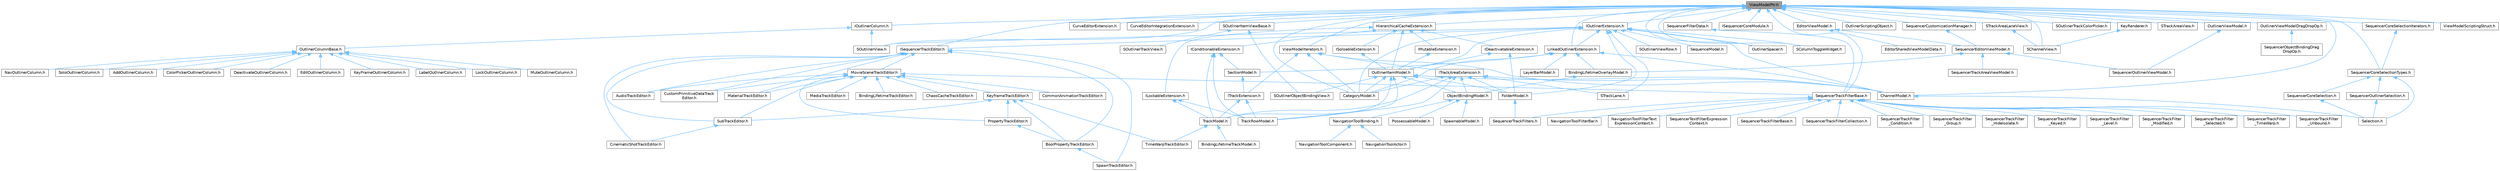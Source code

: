 digraph "ViewModelPtr.h"
{
 // INTERACTIVE_SVG=YES
 // LATEX_PDF_SIZE
  bgcolor="transparent";
  edge [fontname=Helvetica,fontsize=10,labelfontname=Helvetica,labelfontsize=10];
  node [fontname=Helvetica,fontsize=10,shape=box,height=0.2,width=0.4];
  Node1 [id="Node000001",label="ViewModelPtr.h",height=0.2,width=0.4,color="gray40", fillcolor="grey60", style="filled", fontcolor="black",tooltip=" "];
  Node1 -> Node2 [id="edge1_Node000001_Node000002",dir="back",color="steelblue1",style="solid",tooltip=" "];
  Node2 [id="Node000002",label="CategoryModel.h",height=0.2,width=0.4,color="grey40", fillcolor="white", style="filled",URL="$db/dfe/CategoryModel_8h.html",tooltip=" "];
  Node1 -> Node3 [id="edge2_Node000001_Node000003",dir="back",color="steelblue1",style="solid",tooltip=" "];
  Node3 [id="Node000003",label="ChannelModel.h",height=0.2,width=0.4,color="grey40", fillcolor="white", style="filled",URL="$de/d30/ChannelModel_8h.html",tooltip=" "];
  Node3 -> Node4 [id="edge3_Node000003_Node000004",dir="back",color="steelblue1",style="solid",tooltip=" "];
  Node4 [id="Node000004",label="Selection.h",height=0.2,width=0.4,color="grey40", fillcolor="white", style="filled",URL="$dd/dc2/Editor_2Sequencer_2Public_2MVVM_2Selection_2Selection_8h.html",tooltip=" "];
  Node1 -> Node5 [id="edge4_Node000001_Node000005",dir="back",color="steelblue1",style="solid",tooltip=" "];
  Node5 [id="Node000005",label="CurveEditorExtension.h",height=0.2,width=0.4,color="grey40", fillcolor="white", style="filled",URL="$da/d91/CurveEditorExtension_8h.html",tooltip=" "];
  Node1 -> Node6 [id="edge5_Node000001_Node000006",dir="back",color="steelblue1",style="solid",tooltip=" "];
  Node6 [id="Node000006",label="CurveEditorIntegrationExtension.h",height=0.2,width=0.4,color="grey40", fillcolor="white", style="filled",URL="$d9/ddc/CurveEditorIntegrationExtension_8h.html",tooltip=" "];
  Node1 -> Node7 [id="edge6_Node000001_Node000007",dir="back",color="steelblue1",style="solid",tooltip=" "];
  Node7 [id="Node000007",label="EditorViewModel.h",height=0.2,width=0.4,color="grey40", fillcolor="white", style="filled",URL="$da/d6b/EditorViewModel_8h.html",tooltip=" "];
  Node7 -> Node8 [id="edge7_Node000007_Node000008",dir="back",color="steelblue1",style="solid",tooltip=" "];
  Node8 [id="Node000008",label="EditorSharedViewModelData.h",height=0.2,width=0.4,color="grey40", fillcolor="white", style="filled",URL="$dd/dc7/EditorSharedViewModelData_8h.html",tooltip=" "];
  Node7 -> Node9 [id="edge8_Node000007_Node000009",dir="back",color="steelblue1",style="solid",tooltip=" "];
  Node9 [id="Node000009",label="SequencerEditorViewModel.h",height=0.2,width=0.4,color="grey40", fillcolor="white", style="filled",URL="$da/d57/SequencerEditorViewModel_8h.html",tooltip=" "];
  Node9 -> Node10 [id="edge9_Node000009_Node000010",dir="back",color="steelblue1",style="solid",tooltip=" "];
  Node10 [id="Node000010",label="BindingLifetimeOverlayModel.h",height=0.2,width=0.4,color="grey40", fillcolor="white", style="filled",URL="$d2/d69/BindingLifetimeOverlayModel_8h.html",tooltip=" "];
  Node10 -> Node11 [id="edge10_Node000010_Node000011",dir="back",color="steelblue1",style="solid",tooltip=" "];
  Node11 [id="Node000011",label="ObjectBindingModel.h",height=0.2,width=0.4,color="grey40", fillcolor="white", style="filled",URL="$de/dbc/ObjectBindingModel_8h.html",tooltip=" "];
  Node11 -> Node12 [id="edge11_Node000011_Node000012",dir="back",color="steelblue1",style="solid",tooltip=" "];
  Node12 [id="Node000012",label="NavigationToolBinding.h",height=0.2,width=0.4,color="grey40", fillcolor="white", style="filled",URL="$d0/db5/NavigationToolBinding_8h.html",tooltip=" "];
  Node12 -> Node13 [id="edge12_Node000012_Node000013",dir="back",color="steelblue1",style="solid",tooltip=" "];
  Node13 [id="Node000013",label="NavigationToolActor.h",height=0.2,width=0.4,color="grey40", fillcolor="white", style="filled",URL="$d6/da8/NavigationToolActor_8h.html",tooltip=" "];
  Node12 -> Node14 [id="edge13_Node000012_Node000014",dir="back",color="steelblue1",style="solid",tooltip=" "];
  Node14 [id="Node000014",label="NavigationToolComponent.h",height=0.2,width=0.4,color="grey40", fillcolor="white", style="filled",URL="$d7/dfc/NavigationToolComponent_8h.html",tooltip=" "];
  Node11 -> Node15 [id="edge14_Node000011_Node000015",dir="back",color="steelblue1",style="solid",tooltip=" "];
  Node15 [id="Node000015",label="PossessableModel.h",height=0.2,width=0.4,color="grey40", fillcolor="white", style="filled",URL="$d5/d01/PossessableModel_8h.html",tooltip=" "];
  Node11 -> Node16 [id="edge15_Node000011_Node000016",dir="back",color="steelblue1",style="solid",tooltip=" "];
  Node16 [id="Node000016",label="SpawnableModel.h",height=0.2,width=0.4,color="grey40", fillcolor="white", style="filled",URL="$d0/dd5/SpawnableModel_8h.html",tooltip=" "];
  Node9 -> Node17 [id="edge16_Node000009_Node000017",dir="back",color="steelblue1",style="solid",tooltip=" "];
  Node17 [id="Node000017",label="SequencerOutlinerViewModel.h",height=0.2,width=0.4,color="grey40", fillcolor="white", style="filled",URL="$da/d12/SequencerOutlinerViewModel_8h.html",tooltip=" "];
  Node9 -> Node18 [id="edge17_Node000009_Node000018",dir="back",color="steelblue1",style="solid",tooltip=" "];
  Node18 [id="Node000018",label="SequencerTrackAreaViewModel.h",height=0.2,width=0.4,color="grey40", fillcolor="white", style="filled",URL="$d9/dd2/SequencerTrackAreaViewModel_8h.html",tooltip=" "];
  Node1 -> Node19 [id="edge18_Node000001_Node000019",dir="back",color="steelblue1",style="solid",tooltip=" "];
  Node19 [id="Node000019",label="HierarchicalCacheExtension.h",height=0.2,width=0.4,color="grey40", fillcolor="white", style="filled",URL="$da/d29/HierarchicalCacheExtension_8h.html",tooltip=" "];
  Node19 -> Node20 [id="edge19_Node000019_Node000020",dir="back",color="steelblue1",style="solid",tooltip=" "];
  Node20 [id="Node000020",label="IConditionableExtension.h",height=0.2,width=0.4,color="grey40", fillcolor="white", style="filled",URL="$d3/d60/IConditionableExtension_8h.html",tooltip=" "];
  Node20 -> Node21 [id="edge20_Node000020_Node000021",dir="back",color="steelblue1",style="solid",tooltip=" "];
  Node21 [id="Node000021",label="SectionModel.h",height=0.2,width=0.4,color="grey40", fillcolor="white", style="filled",URL="$d7/d0c/SectionModel_8h.html",tooltip=" "];
  Node21 -> Node22 [id="edge21_Node000021_Node000022",dir="back",color="steelblue1",style="solid",tooltip=" "];
  Node22 [id="Node000022",label="ITrackExtension.h",height=0.2,width=0.4,color="grey40", fillcolor="white", style="filled",URL="$d4/d09/ITrackExtension_8h.html",tooltip=" "];
  Node22 -> Node23 [id="edge22_Node000022_Node000023",dir="back",color="steelblue1",style="solid",tooltip=" "];
  Node23 [id="Node000023",label="TrackModel.h",height=0.2,width=0.4,color="grey40", fillcolor="white", style="filled",URL="$db/d94/TrackModel_8h.html",tooltip=" "];
  Node23 -> Node24 [id="edge23_Node000023_Node000024",dir="back",color="steelblue1",style="solid",tooltip=" "];
  Node24 [id="Node000024",label="BindingLifetimeTrackModel.h",height=0.2,width=0.4,color="grey40", fillcolor="white", style="filled",URL="$d5/d30/BindingLifetimeTrackModel_8h.html",tooltip=" "];
  Node23 -> Node25 [id="edge24_Node000023_Node000025",dir="back",color="steelblue1",style="solid",tooltip=" "];
  Node25 [id="Node000025",label="TimeWarpTrackEditor.h",height=0.2,width=0.4,color="grey40", fillcolor="white", style="filled",URL="$dc/d2e/TimeWarpTrackEditor_8h.html",tooltip=" "];
  Node22 -> Node26 [id="edge25_Node000022_Node000026",dir="back",color="steelblue1",style="solid",tooltip=" "];
  Node26 [id="Node000026",label="TrackRowModel.h",height=0.2,width=0.4,color="grey40", fillcolor="white", style="filled",URL="$d8/db5/TrackRowModel_8h.html",tooltip=" "];
  Node20 -> Node23 [id="edge26_Node000020_Node000023",dir="back",color="steelblue1",style="solid",tooltip=" "];
  Node20 -> Node26 [id="edge27_Node000020_Node000026",dir="back",color="steelblue1",style="solid",tooltip=" "];
  Node19 -> Node27 [id="edge28_Node000019_Node000027",dir="back",color="steelblue1",style="solid",tooltip=" "];
  Node27 [id="Node000027",label="IDeactivatableExtension.h",height=0.2,width=0.4,color="grey40", fillcolor="white", style="filled",URL="$dd/d9e/IDeactivatableExtension_8h.html",tooltip=" "];
  Node27 -> Node28 [id="edge29_Node000027_Node000028",dir="back",color="steelblue1",style="solid",tooltip=" "];
  Node28 [id="Node000028",label="FolderModel.h",height=0.2,width=0.4,color="grey40", fillcolor="white", style="filled",URL="$d4/d1d/FolderModel_8h.html",tooltip=" "];
  Node28 -> Node29 [id="edge30_Node000028_Node000029",dir="back",color="steelblue1",style="solid",tooltip=" "];
  Node29 [id="Node000029",label="SequencerTrackFilters.h",height=0.2,width=0.4,color="grey40", fillcolor="white", style="filled",URL="$df/d72/SequencerTrackFilters_8h.html",tooltip=" "];
  Node27 -> Node30 [id="edge31_Node000027_Node000030",dir="back",color="steelblue1",style="solid",tooltip=" "];
  Node30 [id="Node000030",label="OutlinerItemModel.h",height=0.2,width=0.4,color="grey40", fillcolor="white", style="filled",URL="$da/dbf/OutlinerItemModel_8h.html",tooltip=" "];
  Node30 -> Node2 [id="edge32_Node000030_Node000002",dir="back",color="steelblue1",style="solid",tooltip=" "];
  Node30 -> Node3 [id="edge33_Node000030_Node000003",dir="back",color="steelblue1",style="solid",tooltip=" "];
  Node30 -> Node28 [id="edge34_Node000030_Node000028",dir="back",color="steelblue1",style="solid",tooltip=" "];
  Node30 -> Node11 [id="edge35_Node000030_Node000011",dir="back",color="steelblue1",style="solid",tooltip=" "];
  Node30 -> Node31 [id="edge36_Node000030_Node000031",dir="back",color="steelblue1",style="solid",tooltip=" "];
  Node31 [id="Node000031",label="SOutlinerObjectBindingView.h",height=0.2,width=0.4,color="grey40", fillcolor="white", style="filled",URL="$d1/dfa/SOutlinerObjectBindingView_8h.html",tooltip=" "];
  Node30 -> Node23 [id="edge37_Node000030_Node000023",dir="back",color="steelblue1",style="solid",tooltip=" "];
  Node30 -> Node26 [id="edge38_Node000030_Node000026",dir="back",color="steelblue1",style="solid",tooltip=" "];
  Node19 -> Node32 [id="edge39_Node000019_Node000032",dir="back",color="steelblue1",style="solid",tooltip=" "];
  Node32 [id="Node000032",label="ILockableExtension.h",height=0.2,width=0.4,color="grey40", fillcolor="white", style="filled",URL="$dd/d3f/ILockableExtension_8h.html",tooltip=" "];
  Node32 -> Node23 [id="edge40_Node000032_Node000023",dir="back",color="steelblue1",style="solid",tooltip=" "];
  Node32 -> Node26 [id="edge41_Node000032_Node000026",dir="back",color="steelblue1",style="solid",tooltip=" "];
  Node19 -> Node33 [id="edge42_Node000019_Node000033",dir="back",color="steelblue1",style="solid",tooltip=" "];
  Node33 [id="Node000033",label="IMutableExtension.h",height=0.2,width=0.4,color="grey40", fillcolor="white", style="filled",URL="$d9/dca/IMutableExtension_8h.html",tooltip=" "];
  Node33 -> Node30 [id="edge43_Node000033_Node000030",dir="back",color="steelblue1",style="solid",tooltip=" "];
  Node19 -> Node34 [id="edge44_Node000019_Node000034",dir="back",color="steelblue1",style="solid",tooltip=" "];
  Node34 [id="Node000034",label="ISoloableExtension.h",height=0.2,width=0.4,color="grey40", fillcolor="white", style="filled",URL="$d8/d58/ISoloableExtension_8h.html",tooltip=" "];
  Node34 -> Node30 [id="edge45_Node000034_Node000030",dir="back",color="steelblue1",style="solid",tooltip=" "];
  Node19 -> Node30 [id="edge46_Node000019_Node000030",dir="back",color="steelblue1",style="solid",tooltip=" "];
  Node1 -> Node35 [id="edge47_Node000001_Node000035",dir="back",color="steelblue1",style="solid",tooltip=" "];
  Node35 [id="Node000035",label="IOutlinerColumn.h",height=0.2,width=0.4,color="grey40", fillcolor="white", style="filled",URL="$d7/da4/IOutlinerColumn_8h.html",tooltip=" "];
  Node35 -> Node36 [id="edge48_Node000035_Node000036",dir="back",color="steelblue1",style="solid",tooltip=" "];
  Node36 [id="Node000036",label="OutlinerColumnBase.h",height=0.2,width=0.4,color="grey40", fillcolor="white", style="filled",URL="$df/dab/OutlinerColumnBase_8h.html",tooltip=" "];
  Node36 -> Node37 [id="edge49_Node000036_Node000037",dir="back",color="steelblue1",style="solid",tooltip=" "];
  Node37 [id="Node000037",label="AddOutlinerColumn.h",height=0.2,width=0.4,color="grey40", fillcolor="white", style="filled",URL="$d3/d3a/AddOutlinerColumn_8h.html",tooltip=" "];
  Node36 -> Node38 [id="edge50_Node000036_Node000038",dir="back",color="steelblue1",style="solid",tooltip=" "];
  Node38 [id="Node000038",label="ColorPickerOutlinerColumn.h",height=0.2,width=0.4,color="grey40", fillcolor="white", style="filled",URL="$d5/da7/ColorPickerOutlinerColumn_8h.html",tooltip=" "];
  Node36 -> Node39 [id="edge51_Node000036_Node000039",dir="back",color="steelblue1",style="solid",tooltip=" "];
  Node39 [id="Node000039",label="DeactivateOutlinerColumn.h",height=0.2,width=0.4,color="grey40", fillcolor="white", style="filled",URL="$d8/d5a/DeactivateOutlinerColumn_8h.html",tooltip=" "];
  Node36 -> Node40 [id="edge52_Node000036_Node000040",dir="back",color="steelblue1",style="solid",tooltip=" "];
  Node40 [id="Node000040",label="EditOutlinerColumn.h",height=0.2,width=0.4,color="grey40", fillcolor="white", style="filled",URL="$de/d18/EditOutlinerColumn_8h.html",tooltip=" "];
  Node36 -> Node41 [id="edge53_Node000036_Node000041",dir="back",color="steelblue1",style="solid",tooltip=" "];
  Node41 [id="Node000041",label="KeyFrameOutlinerColumn.h",height=0.2,width=0.4,color="grey40", fillcolor="white", style="filled",URL="$df/da3/KeyFrameOutlinerColumn_8h.html",tooltip=" "];
  Node36 -> Node42 [id="edge54_Node000036_Node000042",dir="back",color="steelblue1",style="solid",tooltip=" "];
  Node42 [id="Node000042",label="LabelOutlinerColumn.h",height=0.2,width=0.4,color="grey40", fillcolor="white", style="filled",URL="$d5/dba/LabelOutlinerColumn_8h.html",tooltip=" "];
  Node36 -> Node43 [id="edge55_Node000036_Node000043",dir="back",color="steelblue1",style="solid",tooltip=" "];
  Node43 [id="Node000043",label="LockOutlinerColumn.h",height=0.2,width=0.4,color="grey40", fillcolor="white", style="filled",URL="$d1/d70/LockOutlinerColumn_8h.html",tooltip=" "];
  Node36 -> Node44 [id="edge56_Node000036_Node000044",dir="back",color="steelblue1",style="solid",tooltip=" "];
  Node44 [id="Node000044",label="MuteOutlinerColumn.h",height=0.2,width=0.4,color="grey40", fillcolor="white", style="filled",URL="$d9/d68/MuteOutlinerColumn_8h.html",tooltip=" "];
  Node36 -> Node45 [id="edge57_Node000036_Node000045",dir="back",color="steelblue1",style="solid",tooltip=" "];
  Node45 [id="Node000045",label="NavOutlinerColumn.h",height=0.2,width=0.4,color="grey40", fillcolor="white", style="filled",URL="$d5/d7c/NavOutlinerColumn_8h.html",tooltip=" "];
  Node36 -> Node46 [id="edge58_Node000036_Node000046",dir="back",color="steelblue1",style="solid",tooltip=" "];
  Node46 [id="Node000046",label="SoloOutlinerColumn.h",height=0.2,width=0.4,color="grey40", fillcolor="white", style="filled",URL="$d5/dec/SoloOutlinerColumn_8h.html",tooltip=" "];
  Node35 -> Node47 [id="edge59_Node000035_Node000047",dir="back",color="steelblue1",style="solid",tooltip=" "];
  Node47 [id="Node000047",label="SOutlinerView.h",height=0.2,width=0.4,color="grey40", fillcolor="white", style="filled",URL="$d5/de1/SOutlinerView_8h.html",tooltip=" "];
  Node1 -> Node48 [id="edge60_Node000001_Node000048",dir="back",color="steelblue1",style="solid",tooltip=" "];
  Node48 [id="Node000048",label="IOutlinerExtension.h",height=0.2,width=0.4,color="grey40", fillcolor="white", style="filled",URL="$db/d1a/IOutlinerExtension_8h.html",tooltip=" "];
  Node48 -> Node2 [id="edge61_Node000048_Node000002",dir="back",color="steelblue1",style="solid",tooltip=" "];
  Node48 -> Node3 [id="edge62_Node000048_Node000003",dir="back",color="steelblue1",style="solid",tooltip=" "];
  Node48 -> Node28 [id="edge63_Node000048_Node000028",dir="back",color="steelblue1",style="solid",tooltip=" "];
  Node48 -> Node49 [id="edge64_Node000048_Node000049",dir="back",color="steelblue1",style="solid",tooltip=" "];
  Node49 [id="Node000049",label="ISequencerTrackEditor.h",height=0.2,width=0.4,color="grey40", fillcolor="white", style="filled",URL="$df/dca/ISequencerTrackEditor_8h.html",tooltip=" "];
  Node49 -> Node50 [id="edge65_Node000049_Node000050",dir="back",color="steelblue1",style="solid",tooltip=" "];
  Node50 [id="Node000050",label="AudioTrackEditor.h",height=0.2,width=0.4,color="grey40", fillcolor="white", style="filled",URL="$dd/d96/AudioTrackEditor_8h.html",tooltip=" "];
  Node49 -> Node51 [id="edge66_Node000049_Node000051",dir="back",color="steelblue1",style="solid",tooltip=" "];
  Node51 [id="Node000051",label="BoolPropertyTrackEditor.h",height=0.2,width=0.4,color="grey40", fillcolor="white", style="filled",URL="$db/d07/BoolPropertyTrackEditor_8h.html",tooltip=" "];
  Node51 -> Node52 [id="edge67_Node000051_Node000052",dir="back",color="steelblue1",style="solid",tooltip=" "];
  Node52 [id="Node000052",label="SpawnTrackEditor.h",height=0.2,width=0.4,color="grey40", fillcolor="white", style="filled",URL="$d5/dac/SpawnTrackEditor_8h.html",tooltip=" "];
  Node49 -> Node53 [id="edge68_Node000049_Node000053",dir="back",color="steelblue1",style="solid",tooltip=" "];
  Node53 [id="Node000053",label="CinematicShotTrackEditor.h",height=0.2,width=0.4,color="grey40", fillcolor="white", style="filled",URL="$d3/d0c/CinematicShotTrackEditor_8h.html",tooltip=" "];
  Node49 -> Node54 [id="edge69_Node000049_Node000054",dir="back",color="steelblue1",style="solid",tooltip=" "];
  Node54 [id="Node000054",label="CustomPrimitiveDataTrack\lEditor.h",height=0.2,width=0.4,color="grey40", fillcolor="white", style="filled",URL="$dc/d8f/CustomPrimitiveDataTrackEditor_8h.html",tooltip=" "];
  Node49 -> Node55 [id="edge70_Node000049_Node000055",dir="back",color="steelblue1",style="solid",tooltip=" "];
  Node55 [id="Node000055",label="MaterialTrackEditor.h",height=0.2,width=0.4,color="grey40", fillcolor="white", style="filled",URL="$d1/d9f/MaterialTrackEditor_8h.html",tooltip=" "];
  Node49 -> Node56 [id="edge71_Node000049_Node000056",dir="back",color="steelblue1",style="solid",tooltip=" "];
  Node56 [id="Node000056",label="MovieSceneTrackEditor.h",height=0.2,width=0.4,color="grey40", fillcolor="white", style="filled",URL="$db/d6c/MovieSceneTrackEditor_8h.html",tooltip=" "];
  Node56 -> Node50 [id="edge72_Node000056_Node000050",dir="back",color="steelblue1",style="solid",tooltip=" "];
  Node56 -> Node57 [id="edge73_Node000056_Node000057",dir="back",color="steelblue1",style="solid",tooltip=" "];
  Node57 [id="Node000057",label="BindingLifetimeTrackEditor.h",height=0.2,width=0.4,color="grey40", fillcolor="white", style="filled",URL="$db/d3c/BindingLifetimeTrackEditor_8h.html",tooltip=" "];
  Node56 -> Node58 [id="edge74_Node000056_Node000058",dir="back",color="steelblue1",style="solid",tooltip=" "];
  Node58 [id="Node000058",label="ChaosCacheTrackEditor.h",height=0.2,width=0.4,color="grey40", fillcolor="white", style="filled",URL="$db/d36/ChaosCacheTrackEditor_8h.html",tooltip=" "];
  Node56 -> Node59 [id="edge75_Node000056_Node000059",dir="back",color="steelblue1",style="solid",tooltip=" "];
  Node59 [id="Node000059",label="CommonAnimationTrackEditor.h",height=0.2,width=0.4,color="grey40", fillcolor="white", style="filled",URL="$d9/d6e/CommonAnimationTrackEditor_8h.html",tooltip=" "];
  Node56 -> Node54 [id="edge76_Node000056_Node000054",dir="back",color="steelblue1",style="solid",tooltip=" "];
  Node56 -> Node60 [id="edge77_Node000056_Node000060",dir="back",color="steelblue1",style="solid",tooltip=" "];
  Node60 [id="Node000060",label="KeyframeTrackEditor.h",height=0.2,width=0.4,color="grey40", fillcolor="white", style="filled",URL="$dd/d47/KeyframeTrackEditor_8h.html",tooltip=" "];
  Node60 -> Node51 [id="edge78_Node000060_Node000051",dir="back",color="steelblue1",style="solid",tooltip=" "];
  Node60 -> Node61 [id="edge79_Node000060_Node000061",dir="back",color="steelblue1",style="solid",tooltip=" "];
  Node61 [id="Node000061",label="PropertyTrackEditor.h",height=0.2,width=0.4,color="grey40", fillcolor="white", style="filled",URL="$da/d9a/PropertyTrackEditor_8h.html",tooltip=" "];
  Node61 -> Node51 [id="edge80_Node000061_Node000051",dir="back",color="steelblue1",style="solid",tooltip=" "];
  Node60 -> Node62 [id="edge81_Node000060_Node000062",dir="back",color="steelblue1",style="solid",tooltip=" "];
  Node62 [id="Node000062",label="SubTrackEditor.h",height=0.2,width=0.4,color="grey40", fillcolor="white", style="filled",URL="$d8/d5b/SubTrackEditor_8h.html",tooltip=" "];
  Node62 -> Node53 [id="edge82_Node000062_Node000053",dir="back",color="steelblue1",style="solid",tooltip=" "];
  Node60 -> Node25 [id="edge83_Node000060_Node000025",dir="back",color="steelblue1",style="solid",tooltip=" "];
  Node56 -> Node55 [id="edge84_Node000056_Node000055",dir="back",color="steelblue1",style="solid",tooltip=" "];
  Node56 -> Node63 [id="edge85_Node000056_Node000063",dir="back",color="steelblue1",style="solid",tooltip=" "];
  Node63 [id="Node000063",label="MediaTrackEditor.h",height=0.2,width=0.4,color="grey40", fillcolor="white", style="filled",URL="$d0/d41/MediaTrackEditor_8h.html",tooltip=" "];
  Node56 -> Node61 [id="edge86_Node000056_Node000061",dir="back",color="steelblue1",style="solid",tooltip=" "];
  Node56 -> Node64 [id="edge87_Node000056_Node000064",dir="back",color="steelblue1",style="solid",tooltip=" "];
  Node64 [id="Node000064",label="SequencerTrackFilterBase.h",height=0.2,width=0.4,color="grey40", fillcolor="white", style="filled",URL="$d8/def/Filters_2SequencerTrackFilterBase_8h.html",tooltip=" "];
  Node64 -> Node65 [id="edge88_Node000064_Node000065",dir="back",color="steelblue1",style="solid",tooltip=" "];
  Node65 [id="Node000065",label="NavigationToolFilterBar.h",height=0.2,width=0.4,color="grey40", fillcolor="white", style="filled",URL="$df/d14/NavigationToolFilterBar_8h.html",tooltip=" "];
  Node64 -> Node66 [id="edge89_Node000064_Node000066",dir="back",color="steelblue1",style="solid",tooltip=" "];
  Node66 [id="Node000066",label="NavigationToolFilterText\lExpressionContext.h",height=0.2,width=0.4,color="grey40", fillcolor="white", style="filled",URL="$d8/dd2/NavigationToolFilterTextExpressionContext_8h.html",tooltip=" "];
  Node64 -> Node67 [id="edge90_Node000064_Node000067",dir="back",color="steelblue1",style="solid",tooltip=" "];
  Node67 [id="Node000067",label="SequencerTextFilterExpression\lContext.h",height=0.2,width=0.4,color="grey40", fillcolor="white", style="filled",URL="$d0/d9f/SequencerTextFilterExpressionContext_8h.html",tooltip=" "];
  Node64 -> Node68 [id="edge91_Node000064_Node000068",dir="back",color="steelblue1",style="solid",tooltip=" "];
  Node68 [id="Node000068",label="SequencerTrackFilterBase.h",height=0.2,width=0.4,color="grey40", fillcolor="white", style="filled",URL="$d8/d4d/SequencerTrackFilterBase_8h.html",tooltip=" "];
  Node64 -> Node69 [id="edge92_Node000064_Node000069",dir="back",color="steelblue1",style="solid",tooltip=" "];
  Node69 [id="Node000069",label="SequencerTrackFilterCollection.h",height=0.2,width=0.4,color="grey40", fillcolor="white", style="filled",URL="$d8/de2/SequencerTrackFilterCollection_8h.html",tooltip=" "];
  Node64 -> Node70 [id="edge93_Node000064_Node000070",dir="back",color="steelblue1",style="solid",tooltip=" "];
  Node70 [id="Node000070",label="SequencerTrackFilter\l_Condition.h",height=0.2,width=0.4,color="grey40", fillcolor="white", style="filled",URL="$df/d17/SequencerTrackFilter__Condition_8h.html",tooltip=" "];
  Node64 -> Node71 [id="edge94_Node000064_Node000071",dir="back",color="steelblue1",style="solid",tooltip=" "];
  Node71 [id="Node000071",label="SequencerTrackFilter\l_Group.h",height=0.2,width=0.4,color="grey40", fillcolor="white", style="filled",URL="$da/dea/SequencerTrackFilter__Group_8h.html",tooltip=" "];
  Node64 -> Node72 [id="edge95_Node000064_Node000072",dir="back",color="steelblue1",style="solid",tooltip=" "];
  Node72 [id="Node000072",label="SequencerTrackFilter\l_HideIsolate.h",height=0.2,width=0.4,color="grey40", fillcolor="white", style="filled",URL="$d3/d55/SequencerTrackFilter__HideIsolate_8h.html",tooltip=" "];
  Node64 -> Node73 [id="edge96_Node000064_Node000073",dir="back",color="steelblue1",style="solid",tooltip=" "];
  Node73 [id="Node000073",label="SequencerTrackFilter\l_Keyed.h",height=0.2,width=0.4,color="grey40", fillcolor="white", style="filled",URL="$d4/d2d/SequencerTrackFilter__Keyed_8h.html",tooltip=" "];
  Node64 -> Node74 [id="edge97_Node000064_Node000074",dir="back",color="steelblue1",style="solid",tooltip=" "];
  Node74 [id="Node000074",label="SequencerTrackFilter\l_Level.h",height=0.2,width=0.4,color="grey40", fillcolor="white", style="filled",URL="$d2/d6c/SequencerTrackFilter__Level_8h.html",tooltip=" "];
  Node64 -> Node75 [id="edge98_Node000064_Node000075",dir="back",color="steelblue1",style="solid",tooltip=" "];
  Node75 [id="Node000075",label="SequencerTrackFilter\l_Modified.h",height=0.2,width=0.4,color="grey40", fillcolor="white", style="filled",URL="$d0/dd9/SequencerTrackFilter__Modified_8h.html",tooltip=" "];
  Node64 -> Node76 [id="edge99_Node000064_Node000076",dir="back",color="steelblue1",style="solid",tooltip=" "];
  Node76 [id="Node000076",label="SequencerTrackFilter\l_Selected.h",height=0.2,width=0.4,color="grey40", fillcolor="white", style="filled",URL="$dc/d54/SequencerTrackFilter__Selected_8h.html",tooltip=" "];
  Node64 -> Node77 [id="edge100_Node000064_Node000077",dir="back",color="steelblue1",style="solid",tooltip=" "];
  Node77 [id="Node000077",label="SequencerTrackFilter\l_TimeWarp.h",height=0.2,width=0.4,color="grey40", fillcolor="white", style="filled",URL="$d6/dd0/SequencerTrackFilter__TimeWarp_8h.html",tooltip=" "];
  Node64 -> Node78 [id="edge101_Node000064_Node000078",dir="back",color="steelblue1",style="solid",tooltip=" "];
  Node78 [id="Node000078",label="SequencerTrackFilter\l_Unbound.h",height=0.2,width=0.4,color="grey40", fillcolor="white", style="filled",URL="$d0/dd1/SequencerTrackFilter__Unbound_8h.html",tooltip=" "];
  Node64 -> Node29 [id="edge102_Node000064_Node000029",dir="back",color="steelblue1",style="solid",tooltip=" "];
  Node56 -> Node62 [id="edge103_Node000056_Node000062",dir="back",color="steelblue1",style="solid",tooltip=" "];
  Node49 -> Node52 [id="edge104_Node000049_Node000052",dir="back",color="steelblue1",style="solid",tooltip=" "];
  Node49 -> Node62 [id="edge105_Node000049_Node000062",dir="back",color="steelblue1",style="solid",tooltip=" "];
  Node48 -> Node79 [id="edge106_Node000048_Node000079",dir="back",color="steelblue1",style="solid",tooltip=" "];
  Node79 [id="Node000079",label="LinkedOutlinerExtension.h",height=0.2,width=0.4,color="grey40", fillcolor="white", style="filled",URL="$da/d0f/LinkedOutlinerExtension_8h.html",tooltip=" "];
  Node79 -> Node10 [id="edge107_Node000079_Node000010",dir="back",color="steelblue1",style="solid",tooltip=" "];
  Node79 -> Node2 [id="edge108_Node000079_Node000002",dir="back",color="steelblue1",style="solid",tooltip=" "];
  Node79 -> Node3 [id="edge109_Node000079_Node000003",dir="back",color="steelblue1",style="solid",tooltip=" "];
  Node79 -> Node80 [id="edge110_Node000079_Node000080",dir="back",color="steelblue1",style="solid",tooltip=" "];
  Node80 [id="Node000080",label="LayerBarModel.h",height=0.2,width=0.4,color="grey40", fillcolor="white", style="filled",URL="$dd/daa/LayerBarModel_8h.html",tooltip=" "];
  Node79 -> Node21 [id="edge111_Node000079_Node000021",dir="back",color="steelblue1",style="solid",tooltip=" "];
  Node48 -> Node30 [id="edge112_Node000048_Node000030",dir="back",color="steelblue1",style="solid",tooltip=" "];
  Node48 -> Node81 [id="edge113_Node000048_Node000081",dir="back",color="steelblue1",style="solid",tooltip=" "];
  Node81 [id="Node000081",label="OutlinerSpacer.h",height=0.2,width=0.4,color="grey40", fillcolor="white", style="filled",URL="$dd/d3e/OutlinerSpacer_8h.html",tooltip=" "];
  Node48 -> Node82 [id="edge114_Node000048_Node000082",dir="back",color="steelblue1",style="solid",tooltip=" "];
  Node82 [id="Node000082",label="SColumnToggleWidget.h",height=0.2,width=0.4,color="grey40", fillcolor="white", style="filled",URL="$de/d8d/SColumnToggleWidget_8h.html",tooltip=" "];
  Node48 -> Node47 [id="edge115_Node000048_Node000047",dir="back",color="steelblue1",style="solid",tooltip=" "];
  Node48 -> Node83 [id="edge116_Node000048_Node000083",dir="back",color="steelblue1",style="solid",tooltip=" "];
  Node83 [id="Node000083",label="SOutlinerViewRow.h",height=0.2,width=0.4,color="grey40", fillcolor="white", style="filled",URL="$db/de3/SOutlinerViewRow_8h.html",tooltip=" "];
  Node48 -> Node84 [id="edge117_Node000048_Node000084",dir="back",color="steelblue1",style="solid",tooltip=" "];
  Node84 [id="Node000084",label="STrackLane.h",height=0.2,width=0.4,color="grey40", fillcolor="white", style="filled",URL="$d2/d8f/STrackLane_8h.html",tooltip=" "];
  Node48 -> Node85 [id="edge118_Node000048_Node000085",dir="back",color="steelblue1",style="solid",tooltip=" "];
  Node85 [id="Node000085",label="SequenceModel.h",height=0.2,width=0.4,color="grey40", fillcolor="white", style="filled",URL="$d4/d28/SequenceModel_8h.html",tooltip=" "];
  Node1 -> Node86 [id="edge119_Node000001_Node000086",dir="back",color="steelblue1",style="solid",tooltip=" "];
  Node86 [id="Node000086",label="ISequencerCoreModule.h",height=0.2,width=0.4,color="grey40", fillcolor="white", style="filled",URL="$d8/dd3/ISequencerCoreModule_8h.html",tooltip=" "];
  Node1 -> Node49 [id="edge120_Node000001_Node000049",dir="back",color="steelblue1",style="solid",tooltip=" "];
  Node1 -> Node87 [id="edge121_Node000001_Node000087",dir="back",color="steelblue1",style="solid",tooltip=" "];
  Node87 [id="Node000087",label="KeyRenderer.h",height=0.2,width=0.4,color="grey40", fillcolor="white", style="filled",URL="$d1/d2c/KeyRenderer_8h.html",tooltip=" "];
  Node87 -> Node88 [id="edge122_Node000087_Node000088",dir="back",color="steelblue1",style="solid",tooltip=" "];
  Node88 [id="Node000088",label="SChannelView.h",height=0.2,width=0.4,color="grey40", fillcolor="white", style="filled",URL="$d8/d78/SChannelView_8h.html",tooltip=" "];
  Node1 -> Node79 [id="edge123_Node000001_Node000079",dir="back",color="steelblue1",style="solid",tooltip=" "];
  Node1 -> Node89 [id="edge124_Node000001_Node000089",dir="back",color="steelblue1",style="solid",tooltip=" "];
  Node89 [id="Node000089",label="OutlinerScriptingObject.h",height=0.2,width=0.4,color="grey40", fillcolor="white", style="filled",URL="$d8/deb/OutlinerScriptingObject_8h.html",tooltip=" "];
  Node1 -> Node81 [id="edge125_Node000001_Node000081",dir="back",color="steelblue1",style="solid",tooltip=" "];
  Node1 -> Node90 [id="edge126_Node000001_Node000090",dir="back",color="steelblue1",style="solid",tooltip=" "];
  Node90 [id="Node000090",label="OutlinerViewModel.h",height=0.2,width=0.4,color="grey40", fillcolor="white", style="filled",URL="$dd/d41/OutlinerViewModel_8h.html",tooltip=" "];
  Node90 -> Node17 [id="edge127_Node000090_Node000017",dir="back",color="steelblue1",style="solid",tooltip=" "];
  Node1 -> Node91 [id="edge128_Node000001_Node000091",dir="back",color="steelblue1",style="solid",tooltip=" "];
  Node91 [id="Node000091",label="OutlinerViewModelDragDropOp.h",height=0.2,width=0.4,color="grey40", fillcolor="white", style="filled",URL="$d5/d01/OutlinerViewModelDragDropOp_8h.html",tooltip=" "];
  Node91 -> Node92 [id="edge129_Node000091_Node000092",dir="back",color="steelblue1",style="solid",tooltip=" "];
  Node92 [id="Node000092",label="SequencerObjectBindingDrag\lDropOp.h",height=0.2,width=0.4,color="grey40", fillcolor="white", style="filled",URL="$dc/d4e/SequencerObjectBindingDragDropOp_8h.html",tooltip=" "];
  Node1 -> Node88 [id="edge130_Node000001_Node000088",dir="back",color="steelblue1",style="solid",tooltip=" "];
  Node1 -> Node82 [id="edge131_Node000001_Node000082",dir="back",color="steelblue1",style="solid",tooltip=" "];
  Node1 -> Node93 [id="edge132_Node000001_Node000093",dir="back",color="steelblue1",style="solid",tooltip=" "];
  Node93 [id="Node000093",label="SOutlinerItemViewBase.h",height=0.2,width=0.4,color="grey40", fillcolor="white", style="filled",URL="$d8/d1b/SOutlinerItemViewBase_8h.html",tooltip=" "];
  Node93 -> Node31 [id="edge133_Node000093_Node000031",dir="back",color="steelblue1",style="solid",tooltip=" "];
  Node93 -> Node94 [id="edge134_Node000093_Node000094",dir="back",color="steelblue1",style="solid",tooltip=" "];
  Node94 [id="Node000094",label="SOutlinerTrackView.h",height=0.2,width=0.4,color="grey40", fillcolor="white", style="filled",URL="$d6/d46/SOutlinerTrackView_8h.html",tooltip=" "];
  Node1 -> Node95 [id="edge135_Node000001_Node000095",dir="back",color="steelblue1",style="solid",tooltip=" "];
  Node95 [id="Node000095",label="SOutlinerTrackColorPicker.h",height=0.2,width=0.4,color="grey40", fillcolor="white", style="filled",URL="$d8/d7f/SOutlinerTrackColorPicker_8h.html",tooltip=" "];
  Node1 -> Node47 [id="edge136_Node000001_Node000047",dir="back",color="steelblue1",style="solid",tooltip=" "];
  Node1 -> Node96 [id="edge137_Node000001_Node000096",dir="back",color="steelblue1",style="solid",tooltip=" "];
  Node96 [id="Node000096",label="STrackAreaLaneView.h",height=0.2,width=0.4,color="grey40", fillcolor="white", style="filled",URL="$db/d67/STrackAreaLaneView_8h.html",tooltip=" "];
  Node96 -> Node88 [id="edge138_Node000096_Node000088",dir="back",color="steelblue1",style="solid",tooltip=" "];
  Node1 -> Node97 [id="edge139_Node000001_Node000097",dir="back",color="steelblue1",style="solid",tooltip=" "];
  Node97 [id="Node000097",label="STrackAreaView.h",height=0.2,width=0.4,color="grey40", fillcolor="white", style="filled",URL="$de/d32/STrackAreaView_8h.html",tooltip=" "];
  Node1 -> Node98 [id="edge140_Node000001_Node000098",dir="back",color="steelblue1",style="solid",tooltip=" "];
  Node98 [id="Node000098",label="SequencerCoreSelectionIterators.h",height=0.2,width=0.4,color="grey40", fillcolor="white", style="filled",URL="$dd/ddc/SequencerCoreSelectionIterators_8h.html",tooltip=" "];
  Node98 -> Node99 [id="edge141_Node000098_Node000099",dir="back",color="steelblue1",style="solid",tooltip=" "];
  Node99 [id="Node000099",label="SequencerCoreSelectionTypes.h",height=0.2,width=0.4,color="grey40", fillcolor="white", style="filled",URL="$d1/df8/SequencerCoreSelectionTypes_8h.html",tooltip=" "];
  Node99 -> Node4 [id="edge142_Node000099_Node000004",dir="back",color="steelblue1",style="solid",tooltip=" "];
  Node99 -> Node100 [id="edge143_Node000099_Node000100",dir="back",color="steelblue1",style="solid",tooltip=" "];
  Node100 [id="Node000100",label="SequencerCoreSelection.h",height=0.2,width=0.4,color="grey40", fillcolor="white", style="filled",URL="$d1/d4a/SequencerCoreSelection_8h.html",tooltip=" "];
  Node100 -> Node4 [id="edge144_Node000100_Node000004",dir="back",color="steelblue1",style="solid",tooltip=" "];
  Node99 -> Node101 [id="edge145_Node000099_Node000101",dir="back",color="steelblue1",style="solid",tooltip=" "];
  Node101 [id="Node000101",label="SequencerOutlinerSelection.h",height=0.2,width=0.4,color="grey40", fillcolor="white", style="filled",URL="$dd/d50/SequencerOutlinerSelection_8h.html",tooltip=" "];
  Node101 -> Node4 [id="edge146_Node000101_Node000004",dir="back",color="steelblue1",style="solid",tooltip=" "];
  Node1 -> Node99 [id="edge147_Node000001_Node000099",dir="back",color="steelblue1",style="solid",tooltip=" "];
  Node1 -> Node102 [id="edge148_Node000001_Node000102",dir="back",color="steelblue1",style="solid",tooltip=" "];
  Node102 [id="Node000102",label="SequencerCustomizationManager.h",height=0.2,width=0.4,color="grey40", fillcolor="white", style="filled",URL="$dd/dea/SequencerCustomizationManager_8h.html",tooltip=" "];
  Node102 -> Node9 [id="edge149_Node000102_Node000009",dir="back",color="steelblue1",style="solid",tooltip=" "];
  Node1 -> Node103 [id="edge150_Node000001_Node000103",dir="back",color="steelblue1",style="solid",tooltip=" "];
  Node103 [id="Node000103",label="SequencerFilterData.h",height=0.2,width=0.4,color="grey40", fillcolor="white", style="filled",URL="$de/d9f/SequencerFilterData_8h.html",tooltip=" "];
  Node103 -> Node64 [id="edge151_Node000103_Node000064",dir="back",color="steelblue1",style="solid",tooltip=" "];
  Node1 -> Node64 [id="edge152_Node000001_Node000064",dir="back",color="steelblue1",style="solid",tooltip=" "];
  Node1 -> Node104 [id="edge153_Node000001_Node000104",dir="back",color="steelblue1",style="solid",tooltip=" "];
  Node104 [id="Node000104",label="ViewModelIterators.h",height=0.2,width=0.4,color="grey40", fillcolor="white", style="filled",URL="$d8/d24/ViewModelIterators_8h.html",tooltip=" "];
  Node104 -> Node2 [id="edge154_Node000104_Node000002",dir="back",color="steelblue1",style="solid",tooltip=" "];
  Node104 -> Node3 [id="edge155_Node000104_Node000003",dir="back",color="steelblue1",style="solid",tooltip=" "];
  Node104 -> Node105 [id="edge156_Node000104_Node000105",dir="back",color="steelblue1",style="solid",tooltip=" "];
  Node105 [id="Node000105",label="ITrackAreaExtension.h",height=0.2,width=0.4,color="grey40", fillcolor="white", style="filled",URL="$d4/d6c/ITrackAreaExtension_8h.html",tooltip=" "];
  Node105 -> Node2 [id="edge157_Node000105_Node000002",dir="back",color="steelblue1",style="solid",tooltip=" "];
  Node105 -> Node3 [id="edge158_Node000105_Node000003",dir="back",color="steelblue1",style="solid",tooltip=" "];
  Node105 -> Node28 [id="edge159_Node000105_Node000028",dir="back",color="steelblue1",style="solid",tooltip=" "];
  Node105 -> Node11 [id="edge160_Node000105_Node000011",dir="back",color="steelblue1",style="solid",tooltip=" "];
  Node105 -> Node84 [id="edge161_Node000105_Node000084",dir="back",color="steelblue1",style="solid",tooltip=" "];
  Node105 -> Node23 [id="edge162_Node000105_Node000023",dir="back",color="steelblue1",style="solid",tooltip=" "];
  Node105 -> Node26 [id="edge163_Node000105_Node000026",dir="back",color="steelblue1",style="solid",tooltip=" "];
  Node104 -> Node22 [id="edge164_Node000104_Node000022",dir="back",color="steelblue1",style="solid",tooltip=" "];
  Node1 -> Node106 [id="edge165_Node000001_Node000106",dir="back",color="steelblue1",style="solid",tooltip=" "];
  Node106 [id="Node000106",label="ViewModelScriptingStruct.h",height=0.2,width=0.4,color="grey40", fillcolor="white", style="filled",URL="$d1/d9d/ViewModelScriptingStruct_8h.html",tooltip=" "];
}
